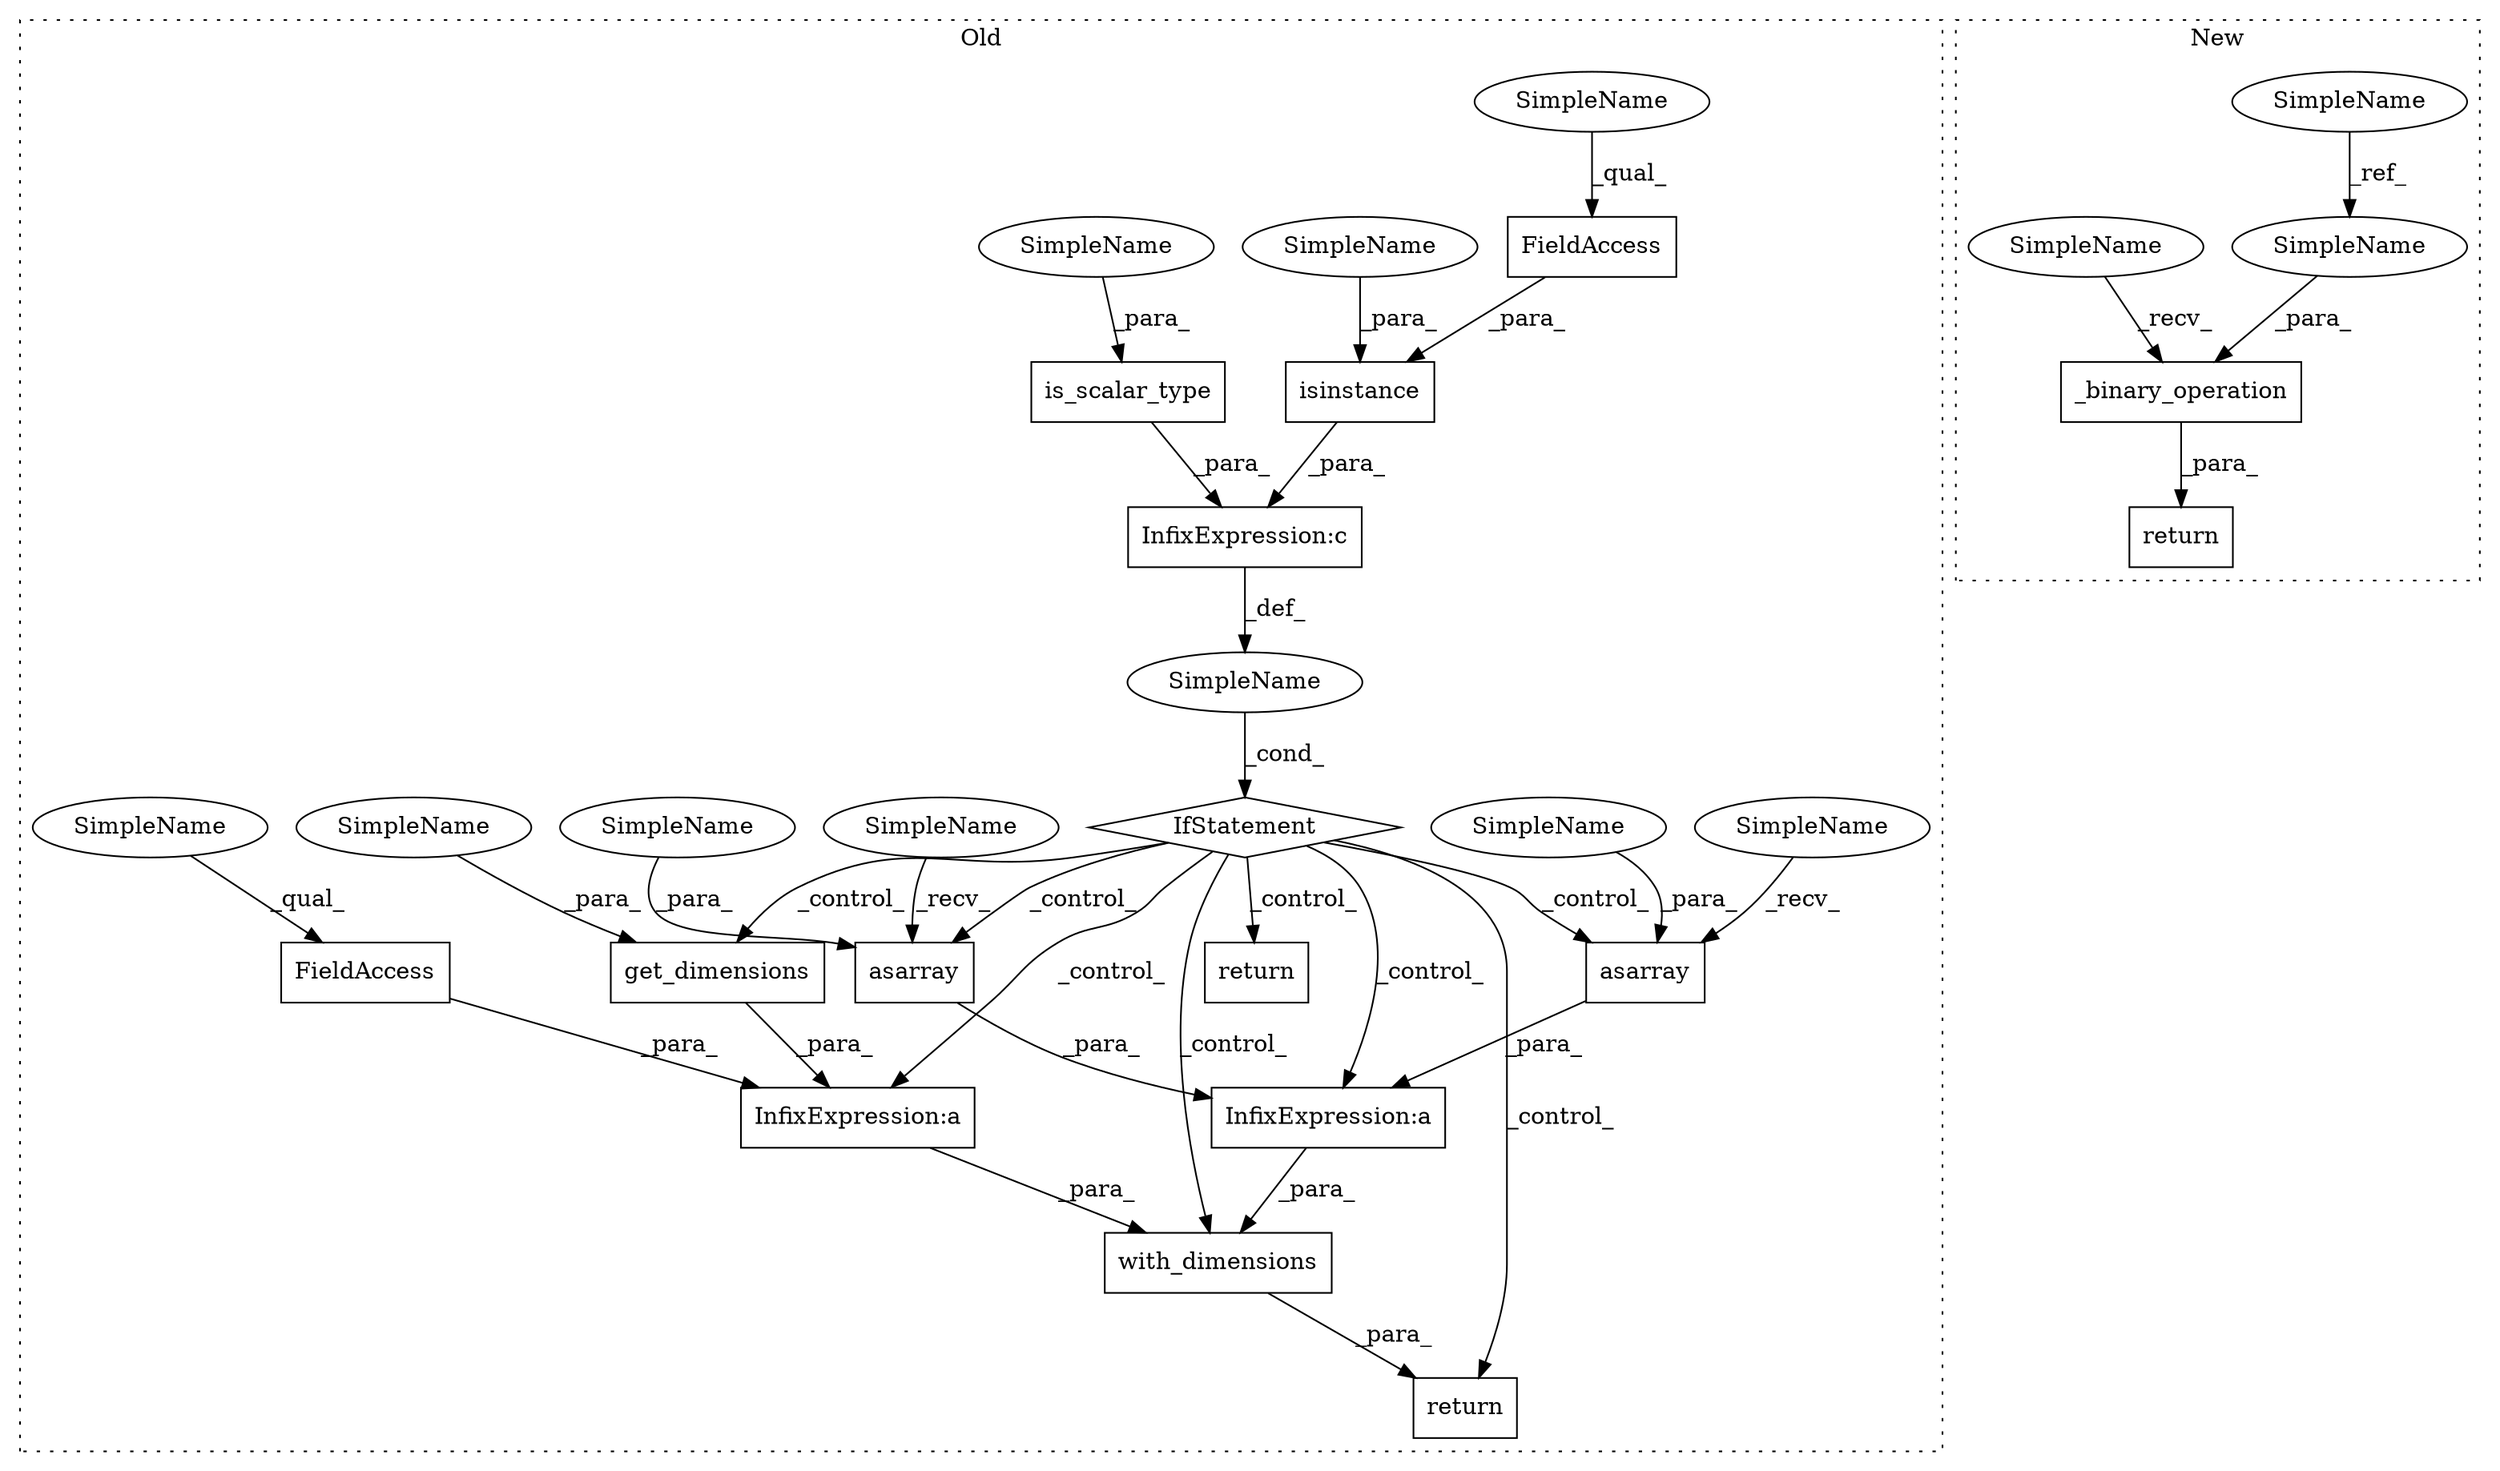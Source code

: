 digraph G {
subgraph cluster0 {
1 [label="with_dimensions" a="32" s="19778,19869" l="16,1" shape="box"];
3 [label="return" a="41" s="19762" l="7" shape="box"];
4 [label="asarray" a="32" s="19822,19835" l="8,1" shape="box"];
5 [label="InfixExpression:a" a="27" s="19813" l="3" shape="box"];
6 [label="asarray" a="32" s="19800,19812" l="8,1" shape="box"];
7 [label="InfixExpression:c" a="27" s="19727" l="4" shape="box"];
9 [label="SimpleName" a="42" s="" l="" shape="ellipse"];
10 [label="isinstance" a="32" s="19696,19726" l="11,1" shape="box"];
12 [label="FieldAccess" a="22" s="19713" l="13" shape="box"];
13 [label="IfStatement" a="25" s="19692,19752" l="4,2" shape="diamond"];
14 [label="is_scalar_type" a="32" s="19731,19751" l="15,1" shape="box"];
15 [label="return" a="41" s="19892" l="7" shape="box"];
16 [label="InfixExpression:a" a="27" s="19845" l="3" shape="box"];
17 [label="FieldAccess" a="22" s="19837" l="8" shape="box"];
18 [label="get_dimensions" a="32" s="19848,19868" l="15,1" shape="box"];
19 [label="SimpleName" a="42" s="19794" l="5" shape="ellipse"];
20 [label="SimpleName" a="42" s="19816" l="5" shape="ellipse"];
21 [label="SimpleName" a="42" s="19713" l="5" shape="ellipse"];
22 [label="SimpleName" a="42" s="19808" l="4" shape="ellipse"];
23 [label="SimpleName" a="42" s="19837" l="4" shape="ellipse"];
26 [label="SimpleName" a="42" s="19707" l="5" shape="ellipse"];
27 [label="SimpleName" a="42" s="19746" l="5" shape="ellipse"];
28 [label="SimpleName" a="42" s="19863" l="5" shape="ellipse"];
29 [label="SimpleName" a="42" s="19830" l="5" shape="ellipse"];
label = "Old";
style="dotted";
}
subgraph cluster1 {
2 [label="return" a="41" s="20097" l="7" shape="box"];
8 [label="_binary_operation" a="32" s="20109,20158" l="18,1" shape="box"];
11 [label="SimpleName" a="42" s="20064" l="5" shape="ellipse"];
24 [label="SimpleName" a="42" s="20104" l="4" shape="ellipse"];
25 [label="SimpleName" a="42" s="20127" l="5" shape="ellipse"];
label = "New";
style="dotted";
}
1 -> 3 [label="_para_"];
4 -> 5 [label="_para_"];
5 -> 1 [label="_para_"];
6 -> 5 [label="_para_"];
7 -> 9 [label="_def_"];
8 -> 2 [label="_para_"];
9 -> 13 [label="_cond_"];
10 -> 7 [label="_para_"];
11 -> 25 [label="_ref_"];
12 -> 10 [label="_para_"];
13 -> 18 [label="_control_"];
13 -> 6 [label="_control_"];
13 -> 3 [label="_control_"];
13 -> 15 [label="_control_"];
13 -> 1 [label="_control_"];
13 -> 16 [label="_control_"];
13 -> 5 [label="_control_"];
13 -> 4 [label="_control_"];
14 -> 7 [label="_para_"];
16 -> 1 [label="_para_"];
17 -> 16 [label="_para_"];
18 -> 16 [label="_para_"];
19 -> 6 [label="_recv_"];
20 -> 4 [label="_recv_"];
21 -> 12 [label="_qual_"];
22 -> 6 [label="_para_"];
23 -> 17 [label="_qual_"];
24 -> 8 [label="_recv_"];
25 -> 8 [label="_para_"];
26 -> 10 [label="_para_"];
27 -> 14 [label="_para_"];
28 -> 18 [label="_para_"];
29 -> 4 [label="_para_"];
}